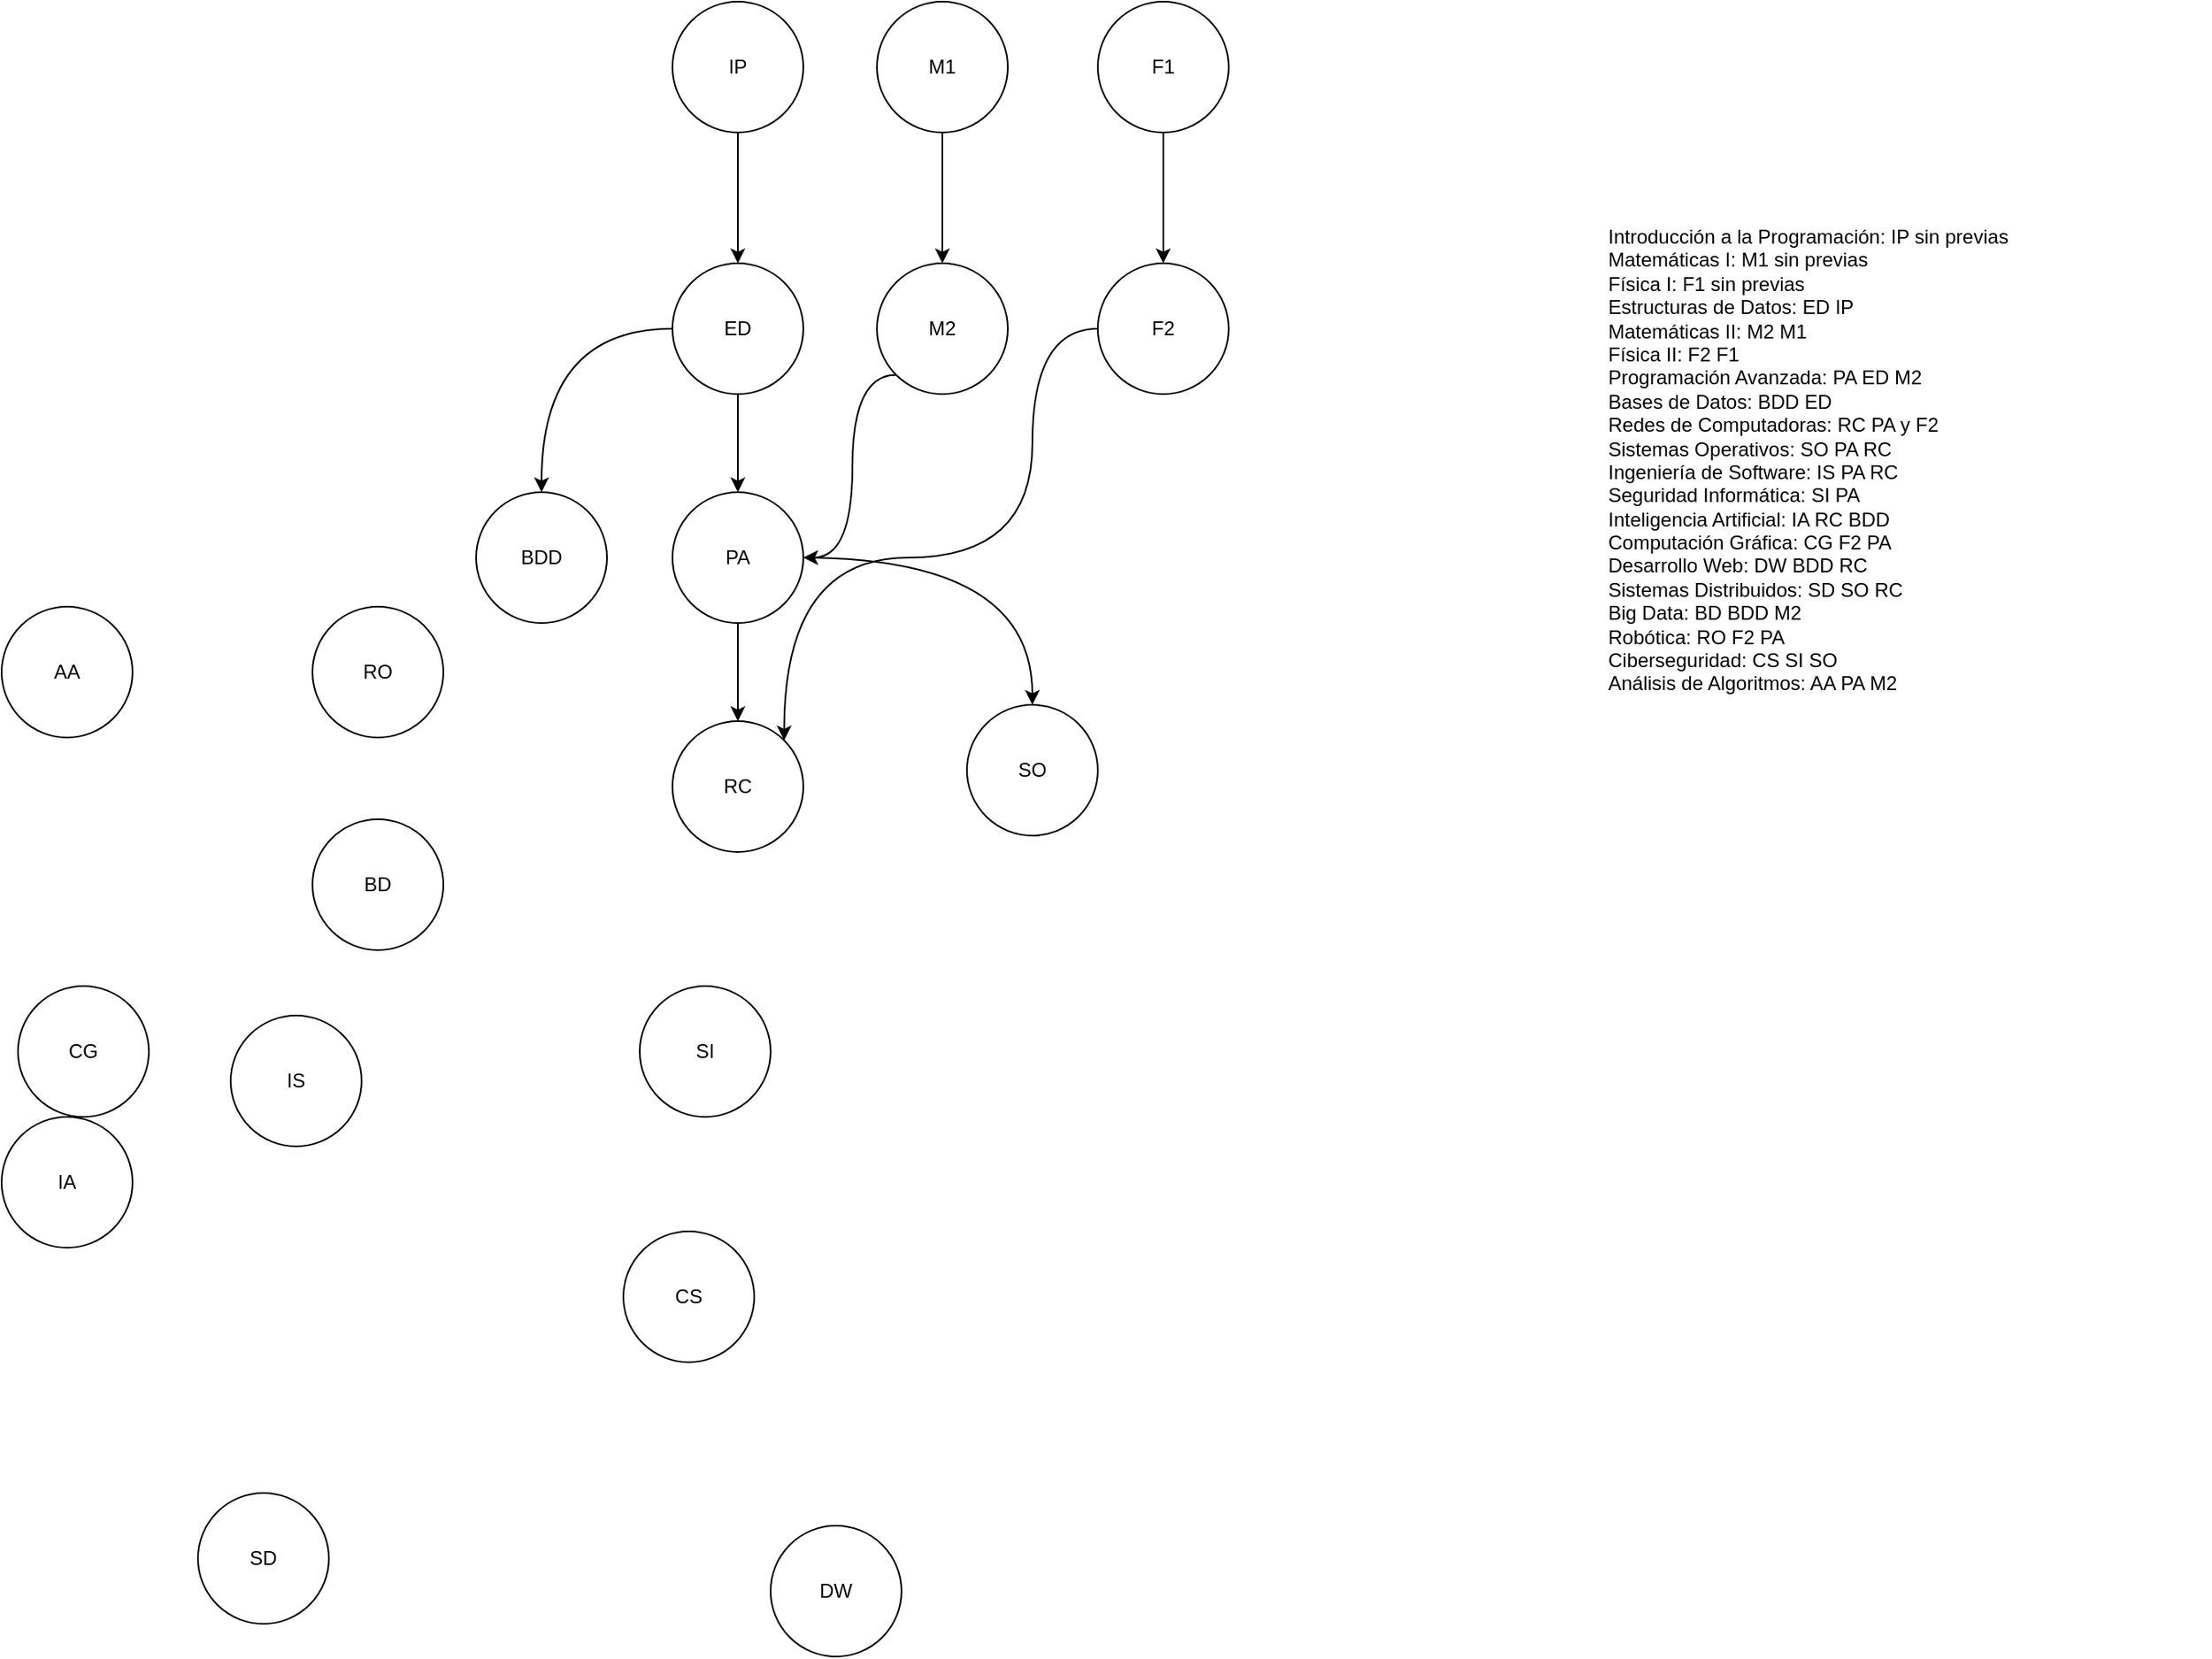 <mxfile version="24.8.3">
  <diagram name="Página-1" id="Vr5SHsv1sODfcGzQEhuU">
    <mxGraphModel grid="1" page="0" gridSize="10" guides="1" tooltips="1" connect="1" arrows="1" fold="1" pageScale="1" pageWidth="827" pageHeight="1169" math="0" shadow="0">
      <root>
        <mxCell id="0" />
        <mxCell id="1" parent="0" />
        <mxCell id="9U0aeM2TIUe1qSRE-1mr-5" style="edgeStyle=orthogonalEdgeStyle;shape=connector;rounded=0;orthogonalLoop=1;jettySize=auto;html=1;strokeColor=default;align=center;verticalAlign=middle;fontFamily=Helvetica;fontSize=11;fontColor=default;labelBackgroundColor=default;endArrow=classic;curved=1;" edge="1" parent="1" source="mYkncRqQD5Mv5q79z8K7-428" target="XbcS7dkoPebDVlinIHBa-2">
          <mxGeometry relative="1" as="geometry" />
        </mxCell>
        <mxCell id="mYkncRqQD5Mv5q79z8K7-428" value="IP" style="ellipse;whiteSpace=wrap;html=1;aspect=fixed;" vertex="1" parent="1">
          <mxGeometry x="-70" y="-620" width="80" height="80" as="geometry" />
        </mxCell>
        <mxCell id="mYkncRqQD5Mv5q79z8K7-429" value="Introducción a la Programación: IP sin previas&lt;br&gt;Matemáticas I: M1 sin previas&lt;br&gt;Física I: F1 sin previas&lt;br&gt;Estructuras de Datos: ED IP&lt;br&gt;Matemáticas II: M2 M1&lt;br&gt;Física II: F2 F1&lt;br&gt;Programación Avanzada: PA ED M2&lt;br&gt;Bases de Datos: BDD ED&lt;br&gt;Redes de Computadoras: RC PA y F2&lt;br&gt;Sistemas Operativos: SO PA RC&lt;br&gt;Ingeniería de Software: IS PA RC&lt;br&gt;Seguridad Informática: SI PA&lt;br&gt;Inteligencia Artificial: IA RC BDD&lt;br&gt;Computación Gráfica: CG F2 PA&lt;br&gt;Desarrollo Web: DW BDD RC&lt;br&gt;Sistemas Distribuidos: SD SO RC&lt;br&gt;Big Data: BD BDD M2&lt;div&gt;Robótica: RO F2 PA&lt;br&gt;Ciberseguridad: CS SI SO&lt;br&gt;Análisis de Algoritmos: AA PA M2&lt;/div&gt;" style="text;whiteSpace=wrap;html=1;" vertex="1" parent="1">
          <mxGeometry x="500" y="-490" width="370" height="320" as="geometry" />
        </mxCell>
        <mxCell id="9U0aeM2TIUe1qSRE-1mr-6" style="edgeStyle=orthogonalEdgeStyle;shape=connector;curved=1;rounded=0;orthogonalLoop=1;jettySize=auto;html=1;strokeColor=default;align=center;verticalAlign=middle;fontFamily=Helvetica;fontSize=11;fontColor=default;labelBackgroundColor=default;endArrow=classic;" edge="1" parent="1" source="mYkncRqQD5Mv5q79z8K7-430" target="XbcS7dkoPebDVlinIHBa-4">
          <mxGeometry relative="1" as="geometry" />
        </mxCell>
        <mxCell id="mYkncRqQD5Mv5q79z8K7-430" value="M1" style="ellipse;whiteSpace=wrap;html=1;" vertex="1" parent="1">
          <mxGeometry x="55" y="-620" width="80" height="80" as="geometry" />
        </mxCell>
        <mxCell id="9U0aeM2TIUe1qSRE-1mr-7" style="edgeStyle=orthogonalEdgeStyle;shape=connector;curved=1;rounded=0;orthogonalLoop=1;jettySize=auto;html=1;strokeColor=default;align=center;verticalAlign=middle;fontFamily=Helvetica;fontSize=11;fontColor=default;labelBackgroundColor=default;endArrow=classic;" edge="1" parent="1" source="XbcS7dkoPebDVlinIHBa-1" target="XbcS7dkoPebDVlinIHBa-5">
          <mxGeometry relative="1" as="geometry" />
        </mxCell>
        <mxCell id="XbcS7dkoPebDVlinIHBa-1" value="F1" style="ellipse;whiteSpace=wrap;html=1;" vertex="1" parent="1">
          <mxGeometry x="190" y="-620" width="80" height="80" as="geometry" />
        </mxCell>
        <mxCell id="9U0aeM2TIUe1qSRE-1mr-8" style="edgeStyle=orthogonalEdgeStyle;shape=connector;curved=1;rounded=0;orthogonalLoop=1;jettySize=auto;html=1;strokeColor=default;align=center;verticalAlign=middle;fontFamily=Helvetica;fontSize=11;fontColor=default;labelBackgroundColor=default;endArrow=classic;" edge="1" parent="1" source="XbcS7dkoPebDVlinIHBa-2" target="XbcS7dkoPebDVlinIHBa-6">
          <mxGeometry relative="1" as="geometry" />
        </mxCell>
        <mxCell id="9U0aeM2TIUe1qSRE-1mr-10" style="edgeStyle=orthogonalEdgeStyle;shape=connector;curved=1;rounded=0;orthogonalLoop=1;jettySize=auto;html=1;strokeColor=default;align=center;verticalAlign=middle;fontFamily=Helvetica;fontSize=11;fontColor=default;labelBackgroundColor=default;endArrow=classic;" edge="1" parent="1" source="XbcS7dkoPebDVlinIHBa-2" target="XbcS7dkoPebDVlinIHBa-7">
          <mxGeometry relative="1" as="geometry" />
        </mxCell>
        <mxCell id="XbcS7dkoPebDVlinIHBa-2" value="ED" style="ellipse;whiteSpace=wrap;html=1;" vertex="1" parent="1">
          <mxGeometry x="-70" y="-460" width="80" height="80" as="geometry" />
        </mxCell>
        <mxCell id="fdED1msgqO8ccOxvb7XO-1" value="AA" style="ellipse;whiteSpace=wrap;html=1;aspect=fixed;" vertex="1" parent="1">
          <mxGeometry x="-480" y="-250" width="80" height="80" as="geometry" />
        </mxCell>
        <mxCell id="9U0aeM2TIUe1qSRE-1mr-9" style="edgeStyle=orthogonalEdgeStyle;shape=connector;curved=1;rounded=0;orthogonalLoop=1;jettySize=auto;html=1;strokeColor=default;align=center;verticalAlign=middle;fontFamily=Helvetica;fontSize=11;fontColor=default;labelBackgroundColor=default;endArrow=classic;exitX=0;exitY=1;exitDx=0;exitDy=0;" edge="1" parent="1" source="XbcS7dkoPebDVlinIHBa-4" target="XbcS7dkoPebDVlinIHBa-6">
          <mxGeometry relative="1" as="geometry">
            <Array as="points">
              <mxPoint x="40" y="-392" />
              <mxPoint x="40" y="-280" />
            </Array>
          </mxGeometry>
        </mxCell>
        <mxCell id="XbcS7dkoPebDVlinIHBa-4" value="M2" style="ellipse;whiteSpace=wrap;html=1;" vertex="1" parent="1">
          <mxGeometry x="55" y="-460" width="80" height="80" as="geometry" />
        </mxCell>
        <mxCell id="9U0aeM2TIUe1qSRE-1mr-12" style="edgeStyle=orthogonalEdgeStyle;shape=connector;curved=1;rounded=0;orthogonalLoop=1;jettySize=auto;html=1;strokeColor=default;align=center;verticalAlign=middle;fontFamily=Helvetica;fontSize=11;fontColor=default;labelBackgroundColor=default;endArrow=classic;entryX=1;entryY=0;entryDx=0;entryDy=0;" edge="1" parent="1" source="XbcS7dkoPebDVlinIHBa-5" target="XbcS7dkoPebDVlinIHBa-8">
          <mxGeometry relative="1" as="geometry">
            <Array as="points">
              <mxPoint x="150" y="-420" />
              <mxPoint x="150" y="-280" />
              <mxPoint x="-2" y="-280" />
            </Array>
          </mxGeometry>
        </mxCell>
        <mxCell id="XbcS7dkoPebDVlinIHBa-5" value="F2" style="ellipse;whiteSpace=wrap;html=1;" vertex="1" parent="1">
          <mxGeometry x="190" y="-460" width="80" height="80" as="geometry" />
        </mxCell>
        <mxCell id="9U0aeM2TIUe1qSRE-1mr-11" style="edgeStyle=orthogonalEdgeStyle;shape=connector;curved=1;rounded=0;orthogonalLoop=1;jettySize=auto;html=1;strokeColor=default;align=center;verticalAlign=middle;fontFamily=Helvetica;fontSize=11;fontColor=default;labelBackgroundColor=default;endArrow=classic;" edge="1" parent="1" source="XbcS7dkoPebDVlinIHBa-6" target="XbcS7dkoPebDVlinIHBa-8">
          <mxGeometry relative="1" as="geometry" />
        </mxCell>
        <mxCell id="9U0aeM2TIUe1qSRE-1mr-13" style="edgeStyle=orthogonalEdgeStyle;shape=connector;curved=1;rounded=0;orthogonalLoop=1;jettySize=auto;html=1;strokeColor=default;align=center;verticalAlign=middle;fontFamily=Helvetica;fontSize=11;fontColor=default;labelBackgroundColor=default;endArrow=classic;" edge="1" parent="1" source="XbcS7dkoPebDVlinIHBa-6" target="XbcS7dkoPebDVlinIHBa-9">
          <mxGeometry relative="1" as="geometry" />
        </mxCell>
        <mxCell id="XbcS7dkoPebDVlinIHBa-6" value="PA" style="ellipse;whiteSpace=wrap;html=1;" vertex="1" parent="1">
          <mxGeometry x="-70" y="-320" width="80" height="80" as="geometry" />
        </mxCell>
        <mxCell id="fdED1msgqO8ccOxvb7XO-4" value="CS" style="ellipse;whiteSpace=wrap;html=1;aspect=fixed;" vertex="1" parent="1">
          <mxGeometry x="-100" y="132" width="80" height="80" as="geometry" />
        </mxCell>
        <mxCell id="XbcS7dkoPebDVlinIHBa-8" value="RC" style="ellipse;whiteSpace=wrap;html=1;" vertex="1" parent="1">
          <mxGeometry x="-70" y="-180" width="80" height="80" as="geometry" />
        </mxCell>
        <mxCell id="fdED1msgqO8ccOxvb7XO-6" value="RO" style="ellipse;whiteSpace=wrap;html=1;aspect=fixed;" vertex="1" parent="1">
          <mxGeometry x="-290" y="-250" width="80" height="80" as="geometry" />
        </mxCell>
        <mxCell id="XbcS7dkoPebDVlinIHBa-7" value="BDD" style="ellipse;whiteSpace=wrap;html=1;" vertex="1" parent="1">
          <mxGeometry x="-190" y="-320" width="80" height="80" as="geometry" />
        </mxCell>
        <mxCell id="fdED1msgqO8ccOxvb7XO-12" value="DW" style="ellipse;whiteSpace=wrap;html=1;aspect=fixed;" vertex="1" parent="1">
          <mxGeometry x="-10" y="312" width="80" height="80" as="geometry" />
        </mxCell>
        <mxCell id="fdED1msgqO8ccOxvb7XO-18" value="SI" style="ellipse;whiteSpace=wrap;html=1;aspect=fixed;" vertex="1" parent="1">
          <mxGeometry x="-90" y="-18" width="80" height="80" as="geometry" />
        </mxCell>
        <mxCell id="XbcS7dkoPebDVlinIHBa-9" value="SO" style="ellipse;whiteSpace=wrap;html=1;" vertex="1" parent="1">
          <mxGeometry x="110" y="-190" width="80" height="80" as="geometry" />
        </mxCell>
        <mxCell id="fdED1msgqO8ccOxvb7XO-14" value="CG" style="ellipse;whiteSpace=wrap;html=1;aspect=fixed;" vertex="1" parent="1">
          <mxGeometry x="-470" y="-18" width="80" height="80" as="geometry" />
        </mxCell>
        <mxCell id="fdED1msgqO8ccOxvb7XO-8" value="SD" style="ellipse;whiteSpace=wrap;html=1;aspect=fixed;" vertex="1" parent="1">
          <mxGeometry x="-360" y="292" width="80" height="80" as="geometry" />
        </mxCell>
        <mxCell id="XbcS7dkoPebDVlinIHBa-10" value="IS" style="ellipse;whiteSpace=wrap;html=1;" vertex="1" parent="1">
          <mxGeometry x="-340" width="80" height="80" as="geometry" />
        </mxCell>
        <mxCell id="fdED1msgqO8ccOxvb7XO-16" value="IA" style="ellipse;whiteSpace=wrap;html=1;aspect=fixed;" vertex="1" parent="1">
          <mxGeometry x="-480" y="62" width="80" height="80" as="geometry" />
        </mxCell>
        <mxCell id="XbcS7dkoPebDVlinIHBa-30" value="BD" style="ellipse;whiteSpace=wrap;html=1;" vertex="1" parent="1">
          <mxGeometry x="-290" y="-120" width="80" height="80" as="geometry" />
        </mxCell>
      </root>
    </mxGraphModel>
  </diagram>
</mxfile>
